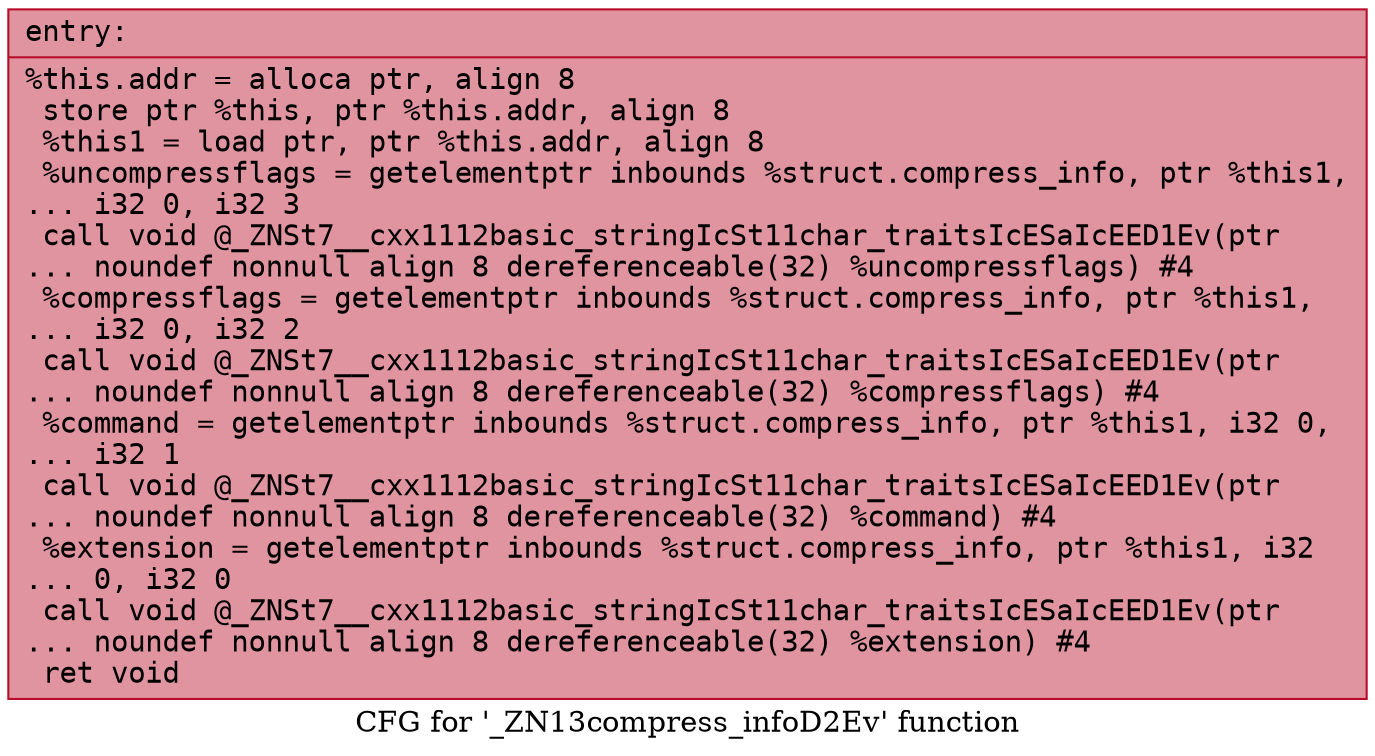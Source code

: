 digraph "CFG for '_ZN13compress_infoD2Ev' function" {
	label="CFG for '_ZN13compress_infoD2Ev' function";

	Node0x5651cd75ee60 [shape=record,color="#b70d28ff", style=filled, fillcolor="#b70d2870" fontname="Courier",label="{entry:\l|  %this.addr = alloca ptr, align 8\l  store ptr %this, ptr %this.addr, align 8\l  %this1 = load ptr, ptr %this.addr, align 8\l  %uncompressflags = getelementptr inbounds %struct.compress_info, ptr %this1,\l... i32 0, i32 3\l  call void @_ZNSt7__cxx1112basic_stringIcSt11char_traitsIcESaIcEED1Ev(ptr\l... noundef nonnull align 8 dereferenceable(32) %uncompressflags) #4\l  %compressflags = getelementptr inbounds %struct.compress_info, ptr %this1,\l... i32 0, i32 2\l  call void @_ZNSt7__cxx1112basic_stringIcSt11char_traitsIcESaIcEED1Ev(ptr\l... noundef nonnull align 8 dereferenceable(32) %compressflags) #4\l  %command = getelementptr inbounds %struct.compress_info, ptr %this1, i32 0,\l... i32 1\l  call void @_ZNSt7__cxx1112basic_stringIcSt11char_traitsIcESaIcEED1Ev(ptr\l... noundef nonnull align 8 dereferenceable(32) %command) #4\l  %extension = getelementptr inbounds %struct.compress_info, ptr %this1, i32\l... 0, i32 0\l  call void @_ZNSt7__cxx1112basic_stringIcSt11char_traitsIcESaIcEED1Ev(ptr\l... noundef nonnull align 8 dereferenceable(32) %extension) #4\l  ret void\l}"];
}
